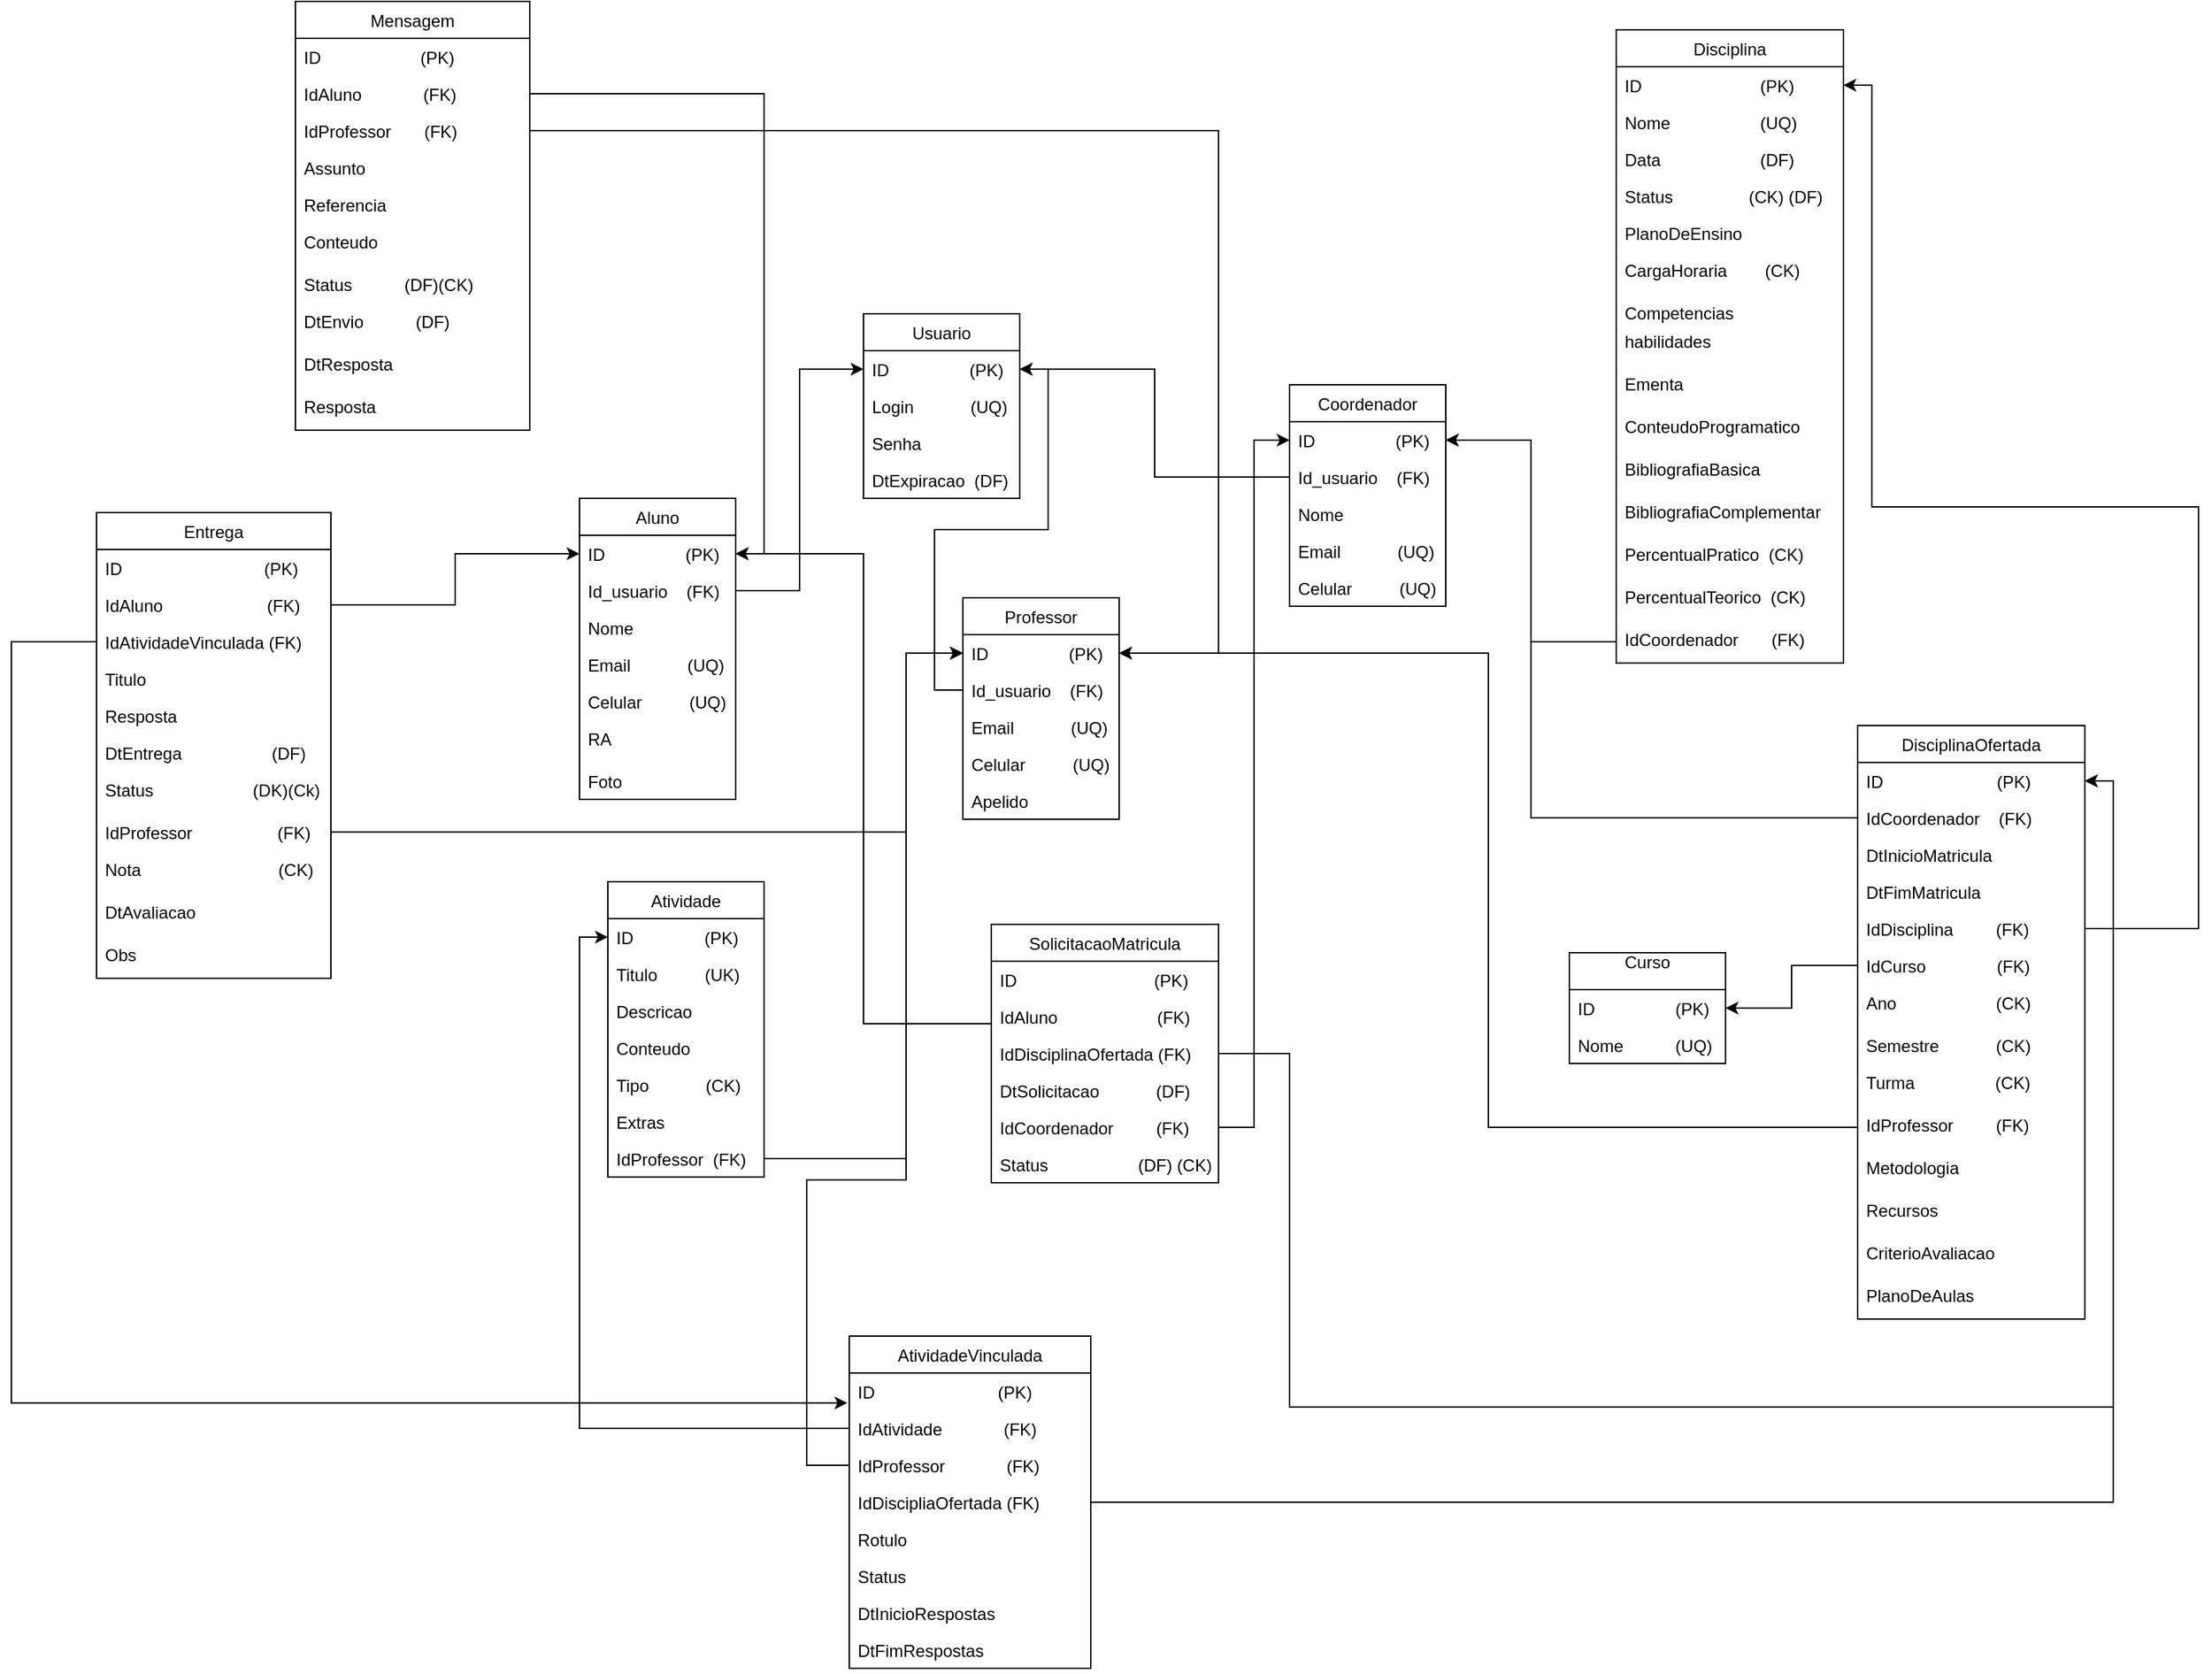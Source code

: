 <mxfile version="13.7.5" type="github">
  <diagram id="BWBoH5i-wbU4Vv_c8Meh" name="Page-1">
    <mxGraphModel dx="2530" dy="2416" grid="1" gridSize="10" guides="1" tooltips="1" connect="1" arrows="1" fold="1" page="1" pageScale="1" pageWidth="827" pageHeight="1169" math="0" shadow="0">
      <root>
        <mxCell id="0" />
        <mxCell id="1" parent="0" />
        <mxCell id="DKsncBem4d5-PcBCYelQ-1" value="Usuario" style="swimlane;fontStyle=0;childLayout=stackLayout;horizontal=1;startSize=26;fillColor=none;horizontalStack=0;resizeParent=1;resizeParentMax=0;resizeLast=0;collapsible=1;marginBottom=0;" parent="1" vertex="1">
          <mxGeometry x="220" y="110" width="110" height="130" as="geometry" />
        </mxCell>
        <mxCell id="DKsncBem4d5-PcBCYelQ-2" value="ID                 (PK)" style="text;strokeColor=none;fillColor=none;align=left;verticalAlign=top;spacingLeft=4;spacingRight=4;overflow=hidden;rotatable=0;points=[[0,0.5],[1,0.5]];portConstraint=eastwest;" parent="DKsncBem4d5-PcBCYelQ-1" vertex="1">
          <mxGeometry y="26" width="110" height="26" as="geometry" />
        </mxCell>
        <mxCell id="DKsncBem4d5-PcBCYelQ-3" value="Login            (UQ)" style="text;strokeColor=none;fillColor=none;align=left;verticalAlign=top;spacingLeft=4;spacingRight=4;overflow=hidden;rotatable=0;points=[[0,0.5],[1,0.5]];portConstraint=eastwest;" parent="DKsncBem4d5-PcBCYelQ-1" vertex="1">
          <mxGeometry y="52" width="110" height="26" as="geometry" />
        </mxCell>
        <mxCell id="DKsncBem4d5-PcBCYelQ-5" value="Senha" style="text;strokeColor=none;fillColor=none;align=left;verticalAlign=top;spacingLeft=4;spacingRight=4;overflow=hidden;rotatable=0;points=[[0,0.5],[1,0.5]];portConstraint=eastwest;" parent="DKsncBem4d5-PcBCYelQ-1" vertex="1">
          <mxGeometry y="78" width="110" height="26" as="geometry" />
        </mxCell>
        <mxCell id="DKsncBem4d5-PcBCYelQ-4" value="DtExpiracao  (DF)" style="text;strokeColor=none;fillColor=none;align=left;verticalAlign=top;spacingLeft=4;spacingRight=4;overflow=hidden;rotatable=0;points=[[0,0.5],[1,0.5]];portConstraint=eastwest;" parent="DKsncBem4d5-PcBCYelQ-1" vertex="1">
          <mxGeometry y="104" width="110" height="26" as="geometry" />
        </mxCell>
        <mxCell id="DKsncBem4d5-PcBCYelQ-27" value="Disciplina" style="swimlane;fontStyle=0;childLayout=stackLayout;horizontal=1;startSize=26;fillColor=none;horizontalStack=0;resizeParent=1;resizeParentMax=0;resizeLast=0;collapsible=1;marginBottom=0;" parent="1" vertex="1">
          <mxGeometry x="750" y="-90" width="160" height="446" as="geometry" />
        </mxCell>
        <mxCell id="DKsncBem4d5-PcBCYelQ-28" value="ID                         (PK)" style="text;strokeColor=none;fillColor=none;align=left;verticalAlign=top;spacingLeft=4;spacingRight=4;overflow=hidden;rotatable=0;points=[[0,0.5],[1,0.5]];portConstraint=eastwest;" parent="DKsncBem4d5-PcBCYelQ-27" vertex="1">
          <mxGeometry y="26" width="160" height="26" as="geometry" />
        </mxCell>
        <mxCell id="DKsncBem4d5-PcBCYelQ-29" value="Nome                   (UQ)" style="text;strokeColor=none;fillColor=none;align=left;verticalAlign=top;spacingLeft=4;spacingRight=4;overflow=hidden;rotatable=0;points=[[0,0.5],[1,0.5]];portConstraint=eastwest;" parent="DKsncBem4d5-PcBCYelQ-27" vertex="1">
          <mxGeometry y="52" width="160" height="26" as="geometry" />
        </mxCell>
        <mxCell id="DKsncBem4d5-PcBCYelQ-30" value="Data                     (DF)" style="text;strokeColor=none;fillColor=none;align=left;verticalAlign=top;spacingLeft=4;spacingRight=4;overflow=hidden;rotatable=0;points=[[0,0.5],[1,0.5]];portConstraint=eastwest;" parent="DKsncBem4d5-PcBCYelQ-27" vertex="1">
          <mxGeometry y="78" width="160" height="26" as="geometry" />
        </mxCell>
        <mxCell id="DKsncBem4d5-PcBCYelQ-31" value="Status                (CK) (DF)" style="text;strokeColor=none;fillColor=none;align=left;verticalAlign=top;spacingLeft=4;spacingRight=4;overflow=hidden;rotatable=0;points=[[0,0.5],[1,0.5]];portConstraint=eastwest;" parent="DKsncBem4d5-PcBCYelQ-27" vertex="1">
          <mxGeometry y="104" width="160" height="26" as="geometry" />
        </mxCell>
        <mxCell id="DKsncBem4d5-PcBCYelQ-32" value="PlanoDeEnsino" style="text;strokeColor=none;fillColor=none;align=left;verticalAlign=top;spacingLeft=4;spacingRight=4;overflow=hidden;rotatable=0;points=[[0,0.5],[1,0.5]];portConstraint=eastwest;" parent="DKsncBem4d5-PcBCYelQ-27" vertex="1">
          <mxGeometry y="130" width="160" height="26" as="geometry" />
        </mxCell>
        <mxCell id="DKsncBem4d5-PcBCYelQ-33" value="CargaHoraria        (CK)" style="text;strokeColor=none;fillColor=none;align=left;verticalAlign=top;spacingLeft=4;spacingRight=4;overflow=hidden;rotatable=0;points=[[0,0.5],[1,0.5]];portConstraint=eastwest;" parent="DKsncBem4d5-PcBCYelQ-27" vertex="1">
          <mxGeometry y="156" width="160" height="30" as="geometry" />
        </mxCell>
        <mxCell id="DKsncBem4d5-PcBCYelQ-34" value="Competencias" style="text;strokeColor=none;fillColor=none;align=left;verticalAlign=top;spacingLeft=4;spacingRight=4;overflow=hidden;rotatable=0;points=[[0,0.5],[1,0.5]];portConstraint=eastwest;" parent="DKsncBem4d5-PcBCYelQ-27" vertex="1">
          <mxGeometry y="186" width="160" height="20" as="geometry" />
        </mxCell>
        <mxCell id="DKsncBem4d5-PcBCYelQ-35" value="habilidades " style="text;strokeColor=none;fillColor=none;align=left;verticalAlign=top;spacingLeft=4;spacingRight=4;overflow=hidden;rotatable=0;points=[[0,0.5],[1,0.5]];portConstraint=eastwest;" parent="DKsncBem4d5-PcBCYelQ-27" vertex="1">
          <mxGeometry y="206" width="160" height="30" as="geometry" />
        </mxCell>
        <mxCell id="DKsncBem4d5-PcBCYelQ-36" value="Ementa" style="text;strokeColor=none;fillColor=none;align=left;verticalAlign=top;spacingLeft=4;spacingRight=4;overflow=hidden;rotatable=0;points=[[0,0.5],[1,0.5]];portConstraint=eastwest;" parent="DKsncBem4d5-PcBCYelQ-27" vertex="1">
          <mxGeometry y="236" width="160" height="30" as="geometry" />
        </mxCell>
        <mxCell id="DKsncBem4d5-PcBCYelQ-37" value="ConteudoProgramatico" style="text;strokeColor=none;fillColor=none;align=left;verticalAlign=top;spacingLeft=4;spacingRight=4;overflow=hidden;rotatable=0;points=[[0,0.5],[1,0.5]];portConstraint=eastwest;" parent="DKsncBem4d5-PcBCYelQ-27" vertex="1">
          <mxGeometry y="266" width="160" height="30" as="geometry" />
        </mxCell>
        <mxCell id="DKsncBem4d5-PcBCYelQ-38" value="BibliografiaBasica" style="text;strokeColor=none;fillColor=none;align=left;verticalAlign=top;spacingLeft=4;spacingRight=4;overflow=hidden;rotatable=0;points=[[0,0.5],[1,0.5]];portConstraint=eastwest;" parent="DKsncBem4d5-PcBCYelQ-27" vertex="1">
          <mxGeometry y="296" width="160" height="30" as="geometry" />
        </mxCell>
        <mxCell id="DKsncBem4d5-PcBCYelQ-39" value="BibliografiaComplementar" style="text;strokeColor=none;fillColor=none;align=left;verticalAlign=top;spacingLeft=4;spacingRight=4;overflow=hidden;rotatable=0;points=[[0,0.5],[1,0.5]];portConstraint=eastwest;" parent="DKsncBem4d5-PcBCYelQ-27" vertex="1">
          <mxGeometry y="326" width="160" height="30" as="geometry" />
        </mxCell>
        <mxCell id="DKsncBem4d5-PcBCYelQ-40" value="PercentualPratico  (CK)" style="text;strokeColor=none;fillColor=none;align=left;verticalAlign=top;spacingLeft=4;spacingRight=4;overflow=hidden;rotatable=0;points=[[0,0.5],[1,0.5]];portConstraint=eastwest;" parent="DKsncBem4d5-PcBCYelQ-27" vertex="1">
          <mxGeometry y="356" width="160" height="30" as="geometry" />
        </mxCell>
        <mxCell id="DKsncBem4d5-PcBCYelQ-41" value="PercentualTeorico  (CK)" style="text;strokeColor=none;fillColor=none;align=left;verticalAlign=top;spacingLeft=4;spacingRight=4;overflow=hidden;rotatable=0;points=[[0,0.5],[1,0.5]];portConstraint=eastwest;" parent="DKsncBem4d5-PcBCYelQ-27" vertex="1">
          <mxGeometry y="386" width="160" height="30" as="geometry" />
        </mxCell>
        <mxCell id="DKsncBem4d5-PcBCYelQ-42" value="IdCoordenador       (FK)" style="text;strokeColor=none;fillColor=none;align=left;verticalAlign=top;spacingLeft=4;spacingRight=4;overflow=hidden;rotatable=0;points=[[0,0.5],[1,0.5]];portConstraint=eastwest;" parent="DKsncBem4d5-PcBCYelQ-27" vertex="1">
          <mxGeometry y="416" width="160" height="30" as="geometry" />
        </mxCell>
        <mxCell id="DKsncBem4d5-PcBCYelQ-20" value="Professor" style="swimlane;fontStyle=0;childLayout=stackLayout;horizontal=1;startSize=26;fillColor=none;horizontalStack=0;resizeParent=1;resizeParentMax=0;resizeLast=0;collapsible=1;marginBottom=0;" parent="1" vertex="1">
          <mxGeometry x="290" y="310" width="110" height="156" as="geometry" />
        </mxCell>
        <mxCell id="DKsncBem4d5-PcBCYelQ-21" value="ID                 (PK)" style="text;strokeColor=none;fillColor=none;align=left;verticalAlign=top;spacingLeft=4;spacingRight=4;overflow=hidden;rotatable=0;points=[[0,0.5],[1,0.5]];portConstraint=eastwest;" parent="DKsncBem4d5-PcBCYelQ-20" vertex="1">
          <mxGeometry y="26" width="110" height="26" as="geometry" />
        </mxCell>
        <mxCell id="DKsncBem4d5-PcBCYelQ-22" value="Id_usuario    (FK)" style="text;strokeColor=none;fillColor=none;align=left;verticalAlign=top;spacingLeft=4;spacingRight=4;overflow=hidden;rotatable=0;points=[[0,0.5],[1,0.5]];portConstraint=eastwest;" parent="DKsncBem4d5-PcBCYelQ-20" vertex="1">
          <mxGeometry y="52" width="110" height="26" as="geometry" />
        </mxCell>
        <mxCell id="DKsncBem4d5-PcBCYelQ-24" value="Email            (UQ)" style="text;strokeColor=none;fillColor=none;align=left;verticalAlign=top;spacingLeft=4;spacingRight=4;overflow=hidden;rotatable=0;points=[[0,0.5],[1,0.5]];portConstraint=eastwest;" parent="DKsncBem4d5-PcBCYelQ-20" vertex="1">
          <mxGeometry y="78" width="110" height="26" as="geometry" />
        </mxCell>
        <mxCell id="DKsncBem4d5-PcBCYelQ-25" value="Celular          (UQ)" style="text;strokeColor=none;fillColor=none;align=left;verticalAlign=top;spacingLeft=4;spacingRight=4;overflow=hidden;rotatable=0;points=[[0,0.5],[1,0.5]];portConstraint=eastwest;" parent="DKsncBem4d5-PcBCYelQ-20" vertex="1">
          <mxGeometry y="104" width="110" height="26" as="geometry" />
        </mxCell>
        <mxCell id="DKsncBem4d5-PcBCYelQ-26" value="Apelido" style="text;strokeColor=none;fillColor=none;align=left;verticalAlign=top;spacingLeft=4;spacingRight=4;overflow=hidden;rotatable=0;points=[[0,0.5],[1,0.5]];portConstraint=eastwest;" parent="DKsncBem4d5-PcBCYelQ-20" vertex="1">
          <mxGeometry y="130" width="110" height="26" as="geometry" />
        </mxCell>
        <mxCell id="DKsncBem4d5-PcBCYelQ-274" style="edgeStyle=orthogonalEdgeStyle;rounded=0;orthogonalLoop=1;jettySize=auto;html=1;entryX=1;entryY=0.5;entryDx=0;entryDy=0;" parent="1" source="DKsncBem4d5-PcBCYelQ-8" target="DKsncBem4d5-PcBCYelQ-2" edge="1">
          <mxGeometry relative="1" as="geometry" />
        </mxCell>
        <mxCell id="DKsncBem4d5-PcBCYelQ-12" value="Aluno" style="swimlane;fontStyle=0;childLayout=stackLayout;horizontal=1;startSize=26;fillColor=none;horizontalStack=0;resizeParent=1;resizeParentMax=0;resizeLast=0;collapsible=1;marginBottom=0;" parent="1" vertex="1">
          <mxGeometry x="20" y="240" width="110" height="212" as="geometry" />
        </mxCell>
        <mxCell id="DKsncBem4d5-PcBCYelQ-13" value="ID                 (PK)" style="text;strokeColor=none;fillColor=none;align=left;verticalAlign=top;spacingLeft=4;spacingRight=4;overflow=hidden;rotatable=0;points=[[0,0.5],[1,0.5]];portConstraint=eastwest;" parent="DKsncBem4d5-PcBCYelQ-12" vertex="1">
          <mxGeometry y="26" width="110" height="26" as="geometry" />
        </mxCell>
        <mxCell id="DKsncBem4d5-PcBCYelQ-14" value="Id_usuario    (FK)" style="text;strokeColor=none;fillColor=none;align=left;verticalAlign=top;spacingLeft=4;spacingRight=4;overflow=hidden;rotatable=0;points=[[0,0.5],[1,0.5]];portConstraint=eastwest;" parent="DKsncBem4d5-PcBCYelQ-12" vertex="1">
          <mxGeometry y="52" width="110" height="26" as="geometry" />
        </mxCell>
        <mxCell id="DKsncBem4d5-PcBCYelQ-15" value="Nome&#xa;" style="text;strokeColor=none;fillColor=none;align=left;verticalAlign=top;spacingLeft=4;spacingRight=4;overflow=hidden;rotatable=0;points=[[0,0.5],[1,0.5]];portConstraint=eastwest;" parent="DKsncBem4d5-PcBCYelQ-12" vertex="1">
          <mxGeometry y="78" width="110" height="26" as="geometry" />
        </mxCell>
        <mxCell id="DKsncBem4d5-PcBCYelQ-16" value="Email            (UQ)" style="text;strokeColor=none;fillColor=none;align=left;verticalAlign=top;spacingLeft=4;spacingRight=4;overflow=hidden;rotatable=0;points=[[0,0.5],[1,0.5]];portConstraint=eastwest;" parent="DKsncBem4d5-PcBCYelQ-12" vertex="1">
          <mxGeometry y="104" width="110" height="26" as="geometry" />
        </mxCell>
        <mxCell id="DKsncBem4d5-PcBCYelQ-17" value="Celular          (UQ)" style="text;strokeColor=none;fillColor=none;align=left;verticalAlign=top;spacingLeft=4;spacingRight=4;overflow=hidden;rotatable=0;points=[[0,0.5],[1,0.5]];portConstraint=eastwest;" parent="DKsncBem4d5-PcBCYelQ-12" vertex="1">
          <mxGeometry y="130" width="110" height="26" as="geometry" />
        </mxCell>
        <mxCell id="DKsncBem4d5-PcBCYelQ-19" value="RA" style="text;strokeColor=none;fillColor=none;align=left;verticalAlign=top;spacingLeft=4;spacingRight=4;overflow=hidden;rotatable=0;points=[[0,0.5],[1,0.5]];portConstraint=eastwest;" parent="DKsncBem4d5-PcBCYelQ-12" vertex="1">
          <mxGeometry y="156" width="110" height="30" as="geometry" />
        </mxCell>
        <mxCell id="DKsncBem4d5-PcBCYelQ-18" value="Foto" style="text;strokeColor=none;fillColor=none;align=left;verticalAlign=top;spacingLeft=4;spacingRight=4;overflow=hidden;rotatable=0;points=[[0,0.5],[1,0.5]];portConstraint=eastwest;" parent="DKsncBem4d5-PcBCYelQ-12" vertex="1">
          <mxGeometry y="186" width="110" height="26" as="geometry" />
        </mxCell>
        <mxCell id="DKsncBem4d5-PcBCYelQ-276" style="edgeStyle=orthogonalEdgeStyle;rounded=0;orthogonalLoop=1;jettySize=auto;html=1;entryX=0;entryY=0.5;entryDx=0;entryDy=0;" parent="1" source="DKsncBem4d5-PcBCYelQ-14" target="DKsncBem4d5-PcBCYelQ-2" edge="1">
          <mxGeometry relative="1" as="geometry" />
        </mxCell>
        <mxCell id="DKsncBem4d5-PcBCYelQ-277" style="edgeStyle=orthogonalEdgeStyle;rounded=0;orthogonalLoop=1;jettySize=auto;html=1;entryX=1;entryY=0.5;entryDx=0;entryDy=0;" parent="1" source="DKsncBem4d5-PcBCYelQ-22" target="DKsncBem4d5-PcBCYelQ-2" edge="1">
          <mxGeometry relative="1" as="geometry" />
        </mxCell>
        <mxCell id="DKsncBem4d5-PcBCYelQ-278" style="edgeStyle=orthogonalEdgeStyle;rounded=0;orthogonalLoop=1;jettySize=auto;html=1;entryX=1;entryY=0.5;entryDx=0;entryDy=0;" parent="1" source="DKsncBem4d5-PcBCYelQ-42" target="DKsncBem4d5-PcBCYelQ-7" edge="1">
          <mxGeometry relative="1" as="geometry" />
        </mxCell>
        <mxCell id="DKsncBem4d5-PcBCYelQ-279" style="edgeStyle=orthogonalEdgeStyle;rounded=0;orthogonalLoop=1;jettySize=auto;html=1;" parent="1" source="DKsncBem4d5-PcBCYelQ-45" target="DKsncBem4d5-PcBCYelQ-7" edge="1">
          <mxGeometry relative="1" as="geometry">
            <Array as="points">
              <mxPoint x="690" y="465" />
              <mxPoint x="690" y="199" />
            </Array>
          </mxGeometry>
        </mxCell>
        <mxCell id="DKsncBem4d5-PcBCYelQ-280" style="edgeStyle=orthogonalEdgeStyle;rounded=0;orthogonalLoop=1;jettySize=auto;html=1;entryX=1;entryY=0.5;entryDx=0;entryDy=0;" parent="1" source="DKsncBem4d5-PcBCYelQ-47" target="DKsncBem4d5-PcBCYelQ-28" edge="1">
          <mxGeometry relative="1" as="geometry">
            <Array as="points">
              <mxPoint x="1160" y="543" />
              <mxPoint x="1160" y="246" />
              <mxPoint x="930" y="246" />
              <mxPoint x="930" y="-51" />
            </Array>
          </mxGeometry>
        </mxCell>
        <mxCell id="DKsncBem4d5-PcBCYelQ-43" value="DisciplinaOfertada" style="swimlane;fontStyle=0;childLayout=stackLayout;horizontal=1;startSize=26;fillColor=none;horizontalStack=0;resizeParent=1;resizeParentMax=0;resizeLast=0;collapsible=1;marginBottom=0;" parent="1" vertex="1">
          <mxGeometry x="920" y="400" width="160" height="418" as="geometry" />
        </mxCell>
        <mxCell id="DKsncBem4d5-PcBCYelQ-44" value="ID                        (PK)" style="text;strokeColor=none;fillColor=none;align=left;verticalAlign=top;spacingLeft=4;spacingRight=4;overflow=hidden;rotatable=0;points=[[0,0.5],[1,0.5]];portConstraint=eastwest;" parent="DKsncBem4d5-PcBCYelQ-43" vertex="1">
          <mxGeometry y="26" width="160" height="26" as="geometry" />
        </mxCell>
        <mxCell id="DKsncBem4d5-PcBCYelQ-45" value="IdCoordenador    (FK)" style="text;strokeColor=none;fillColor=none;align=left;verticalAlign=top;spacingLeft=4;spacingRight=4;overflow=hidden;rotatable=0;points=[[0,0.5],[1,0.5]];portConstraint=eastwest;" parent="DKsncBem4d5-PcBCYelQ-43" vertex="1">
          <mxGeometry y="52" width="160" height="26" as="geometry" />
        </mxCell>
        <mxCell id="DKsncBem4d5-PcBCYelQ-46" value="DtInicioMatricula" style="text;strokeColor=none;fillColor=none;align=left;verticalAlign=top;spacingLeft=4;spacingRight=4;overflow=hidden;rotatable=0;points=[[0,0.5],[1,0.5]];portConstraint=eastwest;" parent="DKsncBem4d5-PcBCYelQ-43" vertex="1">
          <mxGeometry y="78" width="160" height="26" as="geometry" />
        </mxCell>
        <mxCell id="DKsncBem4d5-PcBCYelQ-206" value="DtFimMatricula" style="text;strokeColor=none;fillColor=none;align=left;verticalAlign=top;spacingLeft=4;spacingRight=4;overflow=hidden;rotatable=0;points=[[0,0.5],[1,0.5]];portConstraint=eastwest;" parent="DKsncBem4d5-PcBCYelQ-43" vertex="1">
          <mxGeometry y="104" width="160" height="26" as="geometry" />
        </mxCell>
        <mxCell id="DKsncBem4d5-PcBCYelQ-47" value="IdDisciplina         (FK)" style="text;strokeColor=none;fillColor=none;align=left;verticalAlign=top;spacingLeft=4;spacingRight=4;overflow=hidden;rotatable=0;points=[[0,0.5],[1,0.5]];portConstraint=eastwest;" parent="DKsncBem4d5-PcBCYelQ-43" vertex="1">
          <mxGeometry y="130" width="160" height="26" as="geometry" />
        </mxCell>
        <mxCell id="DKsncBem4d5-PcBCYelQ-48" value="IdCurso               (FK)" style="text;strokeColor=none;fillColor=none;align=left;verticalAlign=top;spacingLeft=4;spacingRight=4;overflow=hidden;rotatable=0;points=[[0,0.5],[1,0.5]];portConstraint=eastwest;" parent="DKsncBem4d5-PcBCYelQ-43" vertex="1">
          <mxGeometry y="156" width="160" height="26" as="geometry" />
        </mxCell>
        <mxCell id="DKsncBem4d5-PcBCYelQ-49" value="Ano                     (CK)" style="text;strokeColor=none;fillColor=none;align=left;verticalAlign=top;spacingLeft=4;spacingRight=4;overflow=hidden;rotatable=0;points=[[0,0.5],[1,0.5]];portConstraint=eastwest;" parent="DKsncBem4d5-PcBCYelQ-43" vertex="1">
          <mxGeometry y="182" width="160" height="30" as="geometry" />
        </mxCell>
        <mxCell id="DKsncBem4d5-PcBCYelQ-50" value="Semestre            (CK)" style="text;strokeColor=none;fillColor=none;align=left;verticalAlign=top;spacingLeft=4;spacingRight=4;overflow=hidden;rotatable=0;points=[[0,0.5],[1,0.5]];portConstraint=eastwest;" parent="DKsncBem4d5-PcBCYelQ-43" vertex="1">
          <mxGeometry y="212" width="160" height="26" as="geometry" />
        </mxCell>
        <mxCell id="DKsncBem4d5-PcBCYelQ-207" value="Turma                 (CK)" style="text;strokeColor=none;fillColor=none;align=left;verticalAlign=top;spacingLeft=4;spacingRight=4;overflow=hidden;rotatable=0;points=[[0,0.5],[1,0.5]];portConstraint=eastwest;" parent="DKsncBem4d5-PcBCYelQ-43" vertex="1">
          <mxGeometry y="238" width="160" height="30" as="geometry" />
        </mxCell>
        <mxCell id="DKsncBem4d5-PcBCYelQ-208" value="IdProfessor         (FK)" style="text;strokeColor=none;fillColor=none;align=left;verticalAlign=top;spacingLeft=4;spacingRight=4;overflow=hidden;rotatable=0;points=[[0,0.5],[1,0.5]];portConstraint=eastwest;" parent="DKsncBem4d5-PcBCYelQ-43" vertex="1">
          <mxGeometry y="268" width="160" height="30" as="geometry" />
        </mxCell>
        <mxCell id="DKsncBem4d5-PcBCYelQ-209" value="Metodologia" style="text;strokeColor=none;fillColor=none;align=left;verticalAlign=top;spacingLeft=4;spacingRight=4;overflow=hidden;rotatable=0;points=[[0,0.5],[1,0.5]];portConstraint=eastwest;" parent="DKsncBem4d5-PcBCYelQ-43" vertex="1">
          <mxGeometry y="298" width="160" height="30" as="geometry" />
        </mxCell>
        <mxCell id="DKsncBem4d5-PcBCYelQ-210" value="Recursos" style="text;strokeColor=none;fillColor=none;align=left;verticalAlign=top;spacingLeft=4;spacingRight=4;overflow=hidden;rotatable=0;points=[[0,0.5],[1,0.5]];portConstraint=eastwest;" parent="DKsncBem4d5-PcBCYelQ-43" vertex="1">
          <mxGeometry y="328" width="160" height="30" as="geometry" />
        </mxCell>
        <mxCell id="DKsncBem4d5-PcBCYelQ-211" value="CriterioAvaliacao" style="text;strokeColor=none;fillColor=none;align=left;verticalAlign=top;spacingLeft=4;spacingRight=4;overflow=hidden;rotatable=0;points=[[0,0.5],[1,0.5]];portConstraint=eastwest;" parent="DKsncBem4d5-PcBCYelQ-43" vertex="1">
          <mxGeometry y="358" width="160" height="30" as="geometry" />
        </mxCell>
        <mxCell id="DKsncBem4d5-PcBCYelQ-212" value="PlanoDeAulas&#xa;" style="text;strokeColor=none;fillColor=none;align=left;verticalAlign=top;spacingLeft=4;spacingRight=4;overflow=hidden;rotatable=0;points=[[0,0.5],[1,0.5]];portConstraint=eastwest;" parent="DKsncBem4d5-PcBCYelQ-43" vertex="1">
          <mxGeometry y="388" width="160" height="30" as="geometry" />
        </mxCell>
        <mxCell id="DKsncBem4d5-PcBCYelQ-213" value="Curso&#xa;" style="swimlane;fontStyle=0;childLayout=stackLayout;horizontal=1;startSize=26;fillColor=none;horizontalStack=0;resizeParent=1;resizeParentMax=0;resizeLast=0;collapsible=1;marginBottom=0;" parent="1" vertex="1">
          <mxGeometry x="717" y="560" width="110" height="78" as="geometry" />
        </mxCell>
        <mxCell id="DKsncBem4d5-PcBCYelQ-214" value="ID                 (PK)" style="text;strokeColor=none;fillColor=none;align=left;verticalAlign=top;spacingLeft=4;spacingRight=4;overflow=hidden;rotatable=0;points=[[0,0.5],[1,0.5]];portConstraint=eastwest;" parent="DKsncBem4d5-PcBCYelQ-213" vertex="1">
          <mxGeometry y="26" width="110" height="26" as="geometry" />
        </mxCell>
        <mxCell id="DKsncBem4d5-PcBCYelQ-215" value="Nome           (UQ)" style="text;strokeColor=none;fillColor=none;align=left;verticalAlign=top;spacingLeft=4;spacingRight=4;overflow=hidden;rotatable=0;points=[[0,0.5],[1,0.5]];portConstraint=eastwest;" parent="DKsncBem4d5-PcBCYelQ-213" vertex="1">
          <mxGeometry y="52" width="110" height="26" as="geometry" />
        </mxCell>
        <mxCell id="DKsncBem4d5-PcBCYelQ-281" style="edgeStyle=orthogonalEdgeStyle;rounded=0;orthogonalLoop=1;jettySize=auto;html=1;entryX=1;entryY=0.5;entryDx=0;entryDy=0;" parent="1" source="DKsncBem4d5-PcBCYelQ-48" target="DKsncBem4d5-PcBCYelQ-213" edge="1">
          <mxGeometry relative="1" as="geometry" />
        </mxCell>
        <mxCell id="DKsncBem4d5-PcBCYelQ-283" style="edgeStyle=orthogonalEdgeStyle;rounded=0;orthogonalLoop=1;jettySize=auto;html=1;entryX=1;entryY=0.5;entryDx=0;entryDy=0;" parent="1" source="DKsncBem4d5-PcBCYelQ-208" target="DKsncBem4d5-PcBCYelQ-21" edge="1">
          <mxGeometry relative="1" as="geometry" />
        </mxCell>
        <mxCell id="DKsncBem4d5-PcBCYelQ-6" value="Coordenador" style="swimlane;fontStyle=0;childLayout=stackLayout;horizontal=1;startSize=26;fillColor=none;horizontalStack=0;resizeParent=1;resizeParentMax=0;resizeLast=0;collapsible=1;marginBottom=0;" parent="1" vertex="1">
          <mxGeometry x="520" y="160" width="110" height="156" as="geometry" />
        </mxCell>
        <mxCell id="DKsncBem4d5-PcBCYelQ-7" value="ID                 (PK)" style="text;strokeColor=none;fillColor=none;align=left;verticalAlign=top;spacingLeft=4;spacingRight=4;overflow=hidden;rotatable=0;points=[[0,0.5],[1,0.5]];portConstraint=eastwest;" parent="DKsncBem4d5-PcBCYelQ-6" vertex="1">
          <mxGeometry y="26" width="110" height="26" as="geometry" />
        </mxCell>
        <mxCell id="DKsncBem4d5-PcBCYelQ-8" value="Id_usuario    (FK)" style="text;strokeColor=none;fillColor=none;align=left;verticalAlign=top;spacingLeft=4;spacingRight=4;overflow=hidden;rotatable=0;points=[[0,0.5],[1,0.5]];portConstraint=eastwest;" parent="DKsncBem4d5-PcBCYelQ-6" vertex="1">
          <mxGeometry y="52" width="110" height="26" as="geometry" />
        </mxCell>
        <mxCell id="DKsncBem4d5-PcBCYelQ-9" value="Nome&#xa;" style="text;strokeColor=none;fillColor=none;align=left;verticalAlign=top;spacingLeft=4;spacingRight=4;overflow=hidden;rotatable=0;points=[[0,0.5],[1,0.5]];portConstraint=eastwest;" parent="DKsncBem4d5-PcBCYelQ-6" vertex="1">
          <mxGeometry y="78" width="110" height="26" as="geometry" />
        </mxCell>
        <mxCell id="DKsncBem4d5-PcBCYelQ-10" value="Email            (UQ)" style="text;strokeColor=none;fillColor=none;align=left;verticalAlign=top;spacingLeft=4;spacingRight=4;overflow=hidden;rotatable=0;points=[[0,0.5],[1,0.5]];portConstraint=eastwest;" parent="DKsncBem4d5-PcBCYelQ-6" vertex="1">
          <mxGeometry y="104" width="110" height="26" as="geometry" />
        </mxCell>
        <mxCell id="DKsncBem4d5-PcBCYelQ-11" value="Celular          (UQ)" style="text;strokeColor=none;fillColor=none;align=left;verticalAlign=top;spacingLeft=4;spacingRight=4;overflow=hidden;rotatable=0;points=[[0,0.5],[1,0.5]];portConstraint=eastwest;" parent="DKsncBem4d5-PcBCYelQ-6" vertex="1">
          <mxGeometry y="130" width="110" height="26" as="geometry" />
        </mxCell>
        <mxCell id="DKsncBem4d5-PcBCYelQ-218" value="SolicitacaoMatricula" style="swimlane;fontStyle=0;childLayout=stackLayout;horizontal=1;startSize=26;fillColor=none;horizontalStack=0;resizeParent=1;resizeParentMax=0;resizeLast=0;collapsible=1;marginBottom=0;" parent="1" vertex="1">
          <mxGeometry x="310" y="540" width="160" height="182" as="geometry" />
        </mxCell>
        <mxCell id="DKsncBem4d5-PcBCYelQ-219" value="ID                             (PK)" style="text;strokeColor=none;fillColor=none;align=left;verticalAlign=top;spacingLeft=4;spacingRight=4;overflow=hidden;rotatable=0;points=[[0,0.5],[1,0.5]];portConstraint=eastwest;" parent="DKsncBem4d5-PcBCYelQ-218" vertex="1">
          <mxGeometry y="26" width="160" height="26" as="geometry" />
        </mxCell>
        <mxCell id="DKsncBem4d5-PcBCYelQ-220" value="IdAluno                     (FK)" style="text;strokeColor=none;fillColor=none;align=left;verticalAlign=top;spacingLeft=4;spacingRight=4;overflow=hidden;rotatable=0;points=[[0,0.5],[1,0.5]];portConstraint=eastwest;" parent="DKsncBem4d5-PcBCYelQ-218" vertex="1">
          <mxGeometry y="52" width="160" height="26" as="geometry" />
        </mxCell>
        <mxCell id="DKsncBem4d5-PcBCYelQ-224" value="IdDisciplinaOfertada (FK)" style="text;strokeColor=none;fillColor=none;align=left;verticalAlign=top;spacingLeft=4;spacingRight=4;overflow=hidden;rotatable=0;points=[[0,0.5],[1,0.5]];portConstraint=eastwest;" parent="DKsncBem4d5-PcBCYelQ-218" vertex="1">
          <mxGeometry y="78" width="160" height="26" as="geometry" />
        </mxCell>
        <mxCell id="DKsncBem4d5-PcBCYelQ-225" value="DtSolicitacao            (DF)" style="text;strokeColor=none;fillColor=none;align=left;verticalAlign=top;spacingLeft=4;spacingRight=4;overflow=hidden;rotatable=0;points=[[0,0.5],[1,0.5]];portConstraint=eastwest;" parent="DKsncBem4d5-PcBCYelQ-218" vertex="1">
          <mxGeometry y="104" width="160" height="26" as="geometry" />
        </mxCell>
        <mxCell id="DKsncBem4d5-PcBCYelQ-226" value="IdCoordenador         (FK)" style="text;strokeColor=none;fillColor=none;align=left;verticalAlign=top;spacingLeft=4;spacingRight=4;overflow=hidden;rotatable=0;points=[[0,0.5],[1,0.5]];portConstraint=eastwest;" parent="DKsncBem4d5-PcBCYelQ-218" vertex="1">
          <mxGeometry y="130" width="160" height="26" as="geometry" />
        </mxCell>
        <mxCell id="DKsncBem4d5-PcBCYelQ-227" value="Status                   (DF) (CK)" style="text;strokeColor=none;fillColor=none;align=left;verticalAlign=top;spacingLeft=4;spacingRight=4;overflow=hidden;rotatable=0;points=[[0,0.5],[1,0.5]];portConstraint=eastwest;" parent="DKsncBem4d5-PcBCYelQ-218" vertex="1">
          <mxGeometry y="156" width="160" height="26" as="geometry" />
        </mxCell>
        <mxCell id="DKsncBem4d5-PcBCYelQ-284" style="edgeStyle=orthogonalEdgeStyle;rounded=0;orthogonalLoop=1;jettySize=auto;html=1;entryX=1;entryY=0.5;entryDx=0;entryDy=0;" parent="1" source="DKsncBem4d5-PcBCYelQ-219" target="DKsncBem4d5-PcBCYelQ-13" edge="1">
          <mxGeometry relative="1" as="geometry">
            <Array as="points">
              <mxPoint x="310" y="610" />
              <mxPoint x="220" y="610" />
              <mxPoint x="220" y="279" />
            </Array>
          </mxGeometry>
        </mxCell>
        <mxCell id="DKsncBem4d5-PcBCYelQ-285" style="edgeStyle=orthogonalEdgeStyle;rounded=0;orthogonalLoop=1;jettySize=auto;html=1;entryX=1;entryY=0.5;entryDx=0;entryDy=0;" parent="1" source="DKsncBem4d5-PcBCYelQ-224" target="DKsncBem4d5-PcBCYelQ-44" edge="1">
          <mxGeometry relative="1" as="geometry">
            <Array as="points">
              <mxPoint x="520" y="631" />
              <mxPoint x="520" y="880" />
              <mxPoint x="1100" y="880" />
              <mxPoint x="1100" y="439" />
            </Array>
          </mxGeometry>
        </mxCell>
        <mxCell id="DKsncBem4d5-PcBCYelQ-286" style="edgeStyle=orthogonalEdgeStyle;rounded=0;orthogonalLoop=1;jettySize=auto;html=1;" parent="1" source="DKsncBem4d5-PcBCYelQ-226" target="DKsncBem4d5-PcBCYelQ-7" edge="1">
          <mxGeometry relative="1" as="geometry" />
        </mxCell>
        <mxCell id="DKsncBem4d5-PcBCYelQ-228" value="Atividade" style="swimlane;fontStyle=0;childLayout=stackLayout;horizontal=1;startSize=26;fillColor=none;horizontalStack=0;resizeParent=1;resizeParentMax=0;resizeLast=0;collapsible=1;marginBottom=0;" parent="1" vertex="1">
          <mxGeometry x="40" y="510" width="110" height="208" as="geometry" />
        </mxCell>
        <mxCell id="DKsncBem4d5-PcBCYelQ-229" value="ID               (PK)" style="text;strokeColor=none;fillColor=none;align=left;verticalAlign=top;spacingLeft=4;spacingRight=4;overflow=hidden;rotatable=0;points=[[0,0.5],[1,0.5]];portConstraint=eastwest;" parent="DKsncBem4d5-PcBCYelQ-228" vertex="1">
          <mxGeometry y="26" width="110" height="26" as="geometry" />
        </mxCell>
        <mxCell id="DKsncBem4d5-PcBCYelQ-230" value="Titulo          (UK)" style="text;strokeColor=none;fillColor=none;align=left;verticalAlign=top;spacingLeft=4;spacingRight=4;overflow=hidden;rotatable=0;points=[[0,0.5],[1,0.5]];portConstraint=eastwest;" parent="DKsncBem4d5-PcBCYelQ-228" vertex="1">
          <mxGeometry y="52" width="110" height="26" as="geometry" />
        </mxCell>
        <mxCell id="DKsncBem4d5-PcBCYelQ-231" value="Descricao" style="text;strokeColor=none;fillColor=none;align=left;verticalAlign=top;spacingLeft=4;spacingRight=4;overflow=hidden;rotatable=0;points=[[0,0.5],[1,0.5]];portConstraint=eastwest;" parent="DKsncBem4d5-PcBCYelQ-228" vertex="1">
          <mxGeometry y="78" width="110" height="26" as="geometry" />
        </mxCell>
        <mxCell id="DKsncBem4d5-PcBCYelQ-232" value="Conteudo" style="text;strokeColor=none;fillColor=none;align=left;verticalAlign=top;spacingLeft=4;spacingRight=4;overflow=hidden;rotatable=0;points=[[0,0.5],[1,0.5]];portConstraint=eastwest;" parent="DKsncBem4d5-PcBCYelQ-228" vertex="1">
          <mxGeometry y="104" width="110" height="26" as="geometry" />
        </mxCell>
        <mxCell id="DKsncBem4d5-PcBCYelQ-233" value="Tipo            (CK)" style="text;strokeColor=none;fillColor=none;align=left;verticalAlign=top;spacingLeft=4;spacingRight=4;overflow=hidden;rotatable=0;points=[[0,0.5],[1,0.5]];portConstraint=eastwest;" parent="DKsncBem4d5-PcBCYelQ-228" vertex="1">
          <mxGeometry y="130" width="110" height="26" as="geometry" />
        </mxCell>
        <mxCell id="DKsncBem4d5-PcBCYelQ-234" value="Extras" style="text;strokeColor=none;fillColor=none;align=left;verticalAlign=top;spacingLeft=4;spacingRight=4;overflow=hidden;rotatable=0;points=[[0,0.5],[1,0.5]];portConstraint=eastwest;" parent="DKsncBem4d5-PcBCYelQ-228" vertex="1">
          <mxGeometry y="156" width="110" height="26" as="geometry" />
        </mxCell>
        <mxCell id="DKsncBem4d5-PcBCYelQ-235" value="IdProfessor  (FK)    " style="text;strokeColor=none;fillColor=none;align=left;verticalAlign=top;spacingLeft=4;spacingRight=4;overflow=hidden;rotatable=0;points=[[0,0.5],[1,0.5]];portConstraint=eastwest;" parent="DKsncBem4d5-PcBCYelQ-228" vertex="1">
          <mxGeometry y="182" width="110" height="26" as="geometry" />
        </mxCell>
        <mxCell id="DKsncBem4d5-PcBCYelQ-287" style="edgeStyle=orthogonalEdgeStyle;rounded=0;orthogonalLoop=1;jettySize=auto;html=1;entryX=0;entryY=0.5;entryDx=0;entryDy=0;" parent="1" source="DKsncBem4d5-PcBCYelQ-235" target="DKsncBem4d5-PcBCYelQ-21" edge="1">
          <mxGeometry relative="1" as="geometry">
            <Array as="points">
              <mxPoint x="250" y="705" />
              <mxPoint x="250" y="349" />
            </Array>
          </mxGeometry>
        </mxCell>
        <mxCell id="DKsncBem4d5-PcBCYelQ-236" value="AtividadeVinculada" style="swimlane;fontStyle=0;childLayout=stackLayout;horizontal=1;startSize=26;fillColor=none;horizontalStack=0;resizeParent=1;resizeParentMax=0;resizeLast=0;collapsible=1;marginBottom=0;" parent="1" vertex="1">
          <mxGeometry x="210" y="830" width="170" height="234" as="geometry" />
        </mxCell>
        <mxCell id="DKsncBem4d5-PcBCYelQ-237" value="ID                          (PK)" style="text;strokeColor=none;fillColor=none;align=left;verticalAlign=top;spacingLeft=4;spacingRight=4;overflow=hidden;rotatable=0;points=[[0,0.5],[1,0.5]];portConstraint=eastwest;" parent="DKsncBem4d5-PcBCYelQ-236" vertex="1">
          <mxGeometry y="26" width="170" height="26" as="geometry" />
        </mxCell>
        <mxCell id="DKsncBem4d5-PcBCYelQ-238" value="IdAtividade             (FK)" style="text;strokeColor=none;fillColor=none;align=left;verticalAlign=top;spacingLeft=4;spacingRight=4;overflow=hidden;rotatable=0;points=[[0,0.5],[1,0.5]];portConstraint=eastwest;" parent="DKsncBem4d5-PcBCYelQ-236" vertex="1">
          <mxGeometry y="52" width="170" height="26" as="geometry" />
        </mxCell>
        <mxCell id="DKsncBem4d5-PcBCYelQ-239" value="IdProfessor             (FK) " style="text;strokeColor=none;fillColor=none;align=left;verticalAlign=top;spacingLeft=4;spacingRight=4;overflow=hidden;rotatable=0;points=[[0,0.5],[1,0.5]];portConstraint=eastwest;" parent="DKsncBem4d5-PcBCYelQ-236" vertex="1">
          <mxGeometry y="78" width="170" height="26" as="geometry" />
        </mxCell>
        <mxCell id="DKsncBem4d5-PcBCYelQ-240" value="IdDiscipliaOfertada (FK)" style="text;strokeColor=none;fillColor=none;align=left;verticalAlign=top;spacingLeft=4;spacingRight=4;overflow=hidden;rotatable=0;points=[[0,0.5],[1,0.5]];portConstraint=eastwest;" parent="DKsncBem4d5-PcBCYelQ-236" vertex="1">
          <mxGeometry y="104" width="170" height="26" as="geometry" />
        </mxCell>
        <mxCell id="DKsncBem4d5-PcBCYelQ-241" value="Rotulo" style="text;strokeColor=none;fillColor=none;align=left;verticalAlign=top;spacingLeft=4;spacingRight=4;overflow=hidden;rotatable=0;points=[[0,0.5],[1,0.5]];portConstraint=eastwest;" parent="DKsncBem4d5-PcBCYelQ-236" vertex="1">
          <mxGeometry y="130" width="170" height="26" as="geometry" />
        </mxCell>
        <mxCell id="DKsncBem4d5-PcBCYelQ-242" value="Status" style="text;strokeColor=none;fillColor=none;align=left;verticalAlign=top;spacingLeft=4;spacingRight=4;overflow=hidden;rotatable=0;points=[[0,0.5],[1,0.5]];portConstraint=eastwest;" parent="DKsncBem4d5-PcBCYelQ-236" vertex="1">
          <mxGeometry y="156" width="170" height="26" as="geometry" />
        </mxCell>
        <mxCell id="DKsncBem4d5-PcBCYelQ-243" value="DtInicioRespostas" style="text;strokeColor=none;fillColor=none;align=left;verticalAlign=top;spacingLeft=4;spacingRight=4;overflow=hidden;rotatable=0;points=[[0,0.5],[1,0.5]];portConstraint=eastwest;" parent="DKsncBem4d5-PcBCYelQ-236" vertex="1">
          <mxGeometry y="182" width="170" height="26" as="geometry" />
        </mxCell>
        <mxCell id="DKsncBem4d5-PcBCYelQ-244" value="DtFimRespostas" style="text;strokeColor=none;fillColor=none;align=left;verticalAlign=top;spacingLeft=4;spacingRight=4;overflow=hidden;rotatable=0;points=[[0,0.5],[1,0.5]];portConstraint=eastwest;" parent="DKsncBem4d5-PcBCYelQ-236" vertex="1">
          <mxGeometry y="208" width="170" height="26" as="geometry" />
        </mxCell>
        <mxCell id="DKsncBem4d5-PcBCYelQ-289" style="edgeStyle=orthogonalEdgeStyle;rounded=0;orthogonalLoop=1;jettySize=auto;html=1;entryX=0;entryY=0.5;entryDx=0;entryDy=0;" parent="1" source="DKsncBem4d5-PcBCYelQ-238" target="DKsncBem4d5-PcBCYelQ-229" edge="1">
          <mxGeometry relative="1" as="geometry" />
        </mxCell>
        <mxCell id="DKsncBem4d5-PcBCYelQ-290" style="edgeStyle=orthogonalEdgeStyle;rounded=0;orthogonalLoop=1;jettySize=auto;html=1;" parent="1" source="DKsncBem4d5-PcBCYelQ-239" target="DKsncBem4d5-PcBCYelQ-21" edge="1">
          <mxGeometry relative="1" as="geometry">
            <Array as="points">
              <mxPoint x="180" y="921" />
              <mxPoint x="180" y="720" />
              <mxPoint x="250" y="720" />
              <mxPoint x="250" y="349" />
            </Array>
          </mxGeometry>
        </mxCell>
        <mxCell id="DKsncBem4d5-PcBCYelQ-291" style="edgeStyle=orthogonalEdgeStyle;rounded=0;orthogonalLoop=1;jettySize=auto;html=1;entryX=1;entryY=0.5;entryDx=0;entryDy=0;" parent="1" source="DKsncBem4d5-PcBCYelQ-240" target="DKsncBem4d5-PcBCYelQ-44" edge="1">
          <mxGeometry relative="1" as="geometry" />
        </mxCell>
        <mxCell id="DKsncBem4d5-PcBCYelQ-292" style="edgeStyle=orthogonalEdgeStyle;rounded=0;orthogonalLoop=1;jettySize=auto;html=1;entryX=0;entryY=0.5;entryDx=0;entryDy=0;" parent="1" source="DKsncBem4d5-PcBCYelQ-247" target="DKsncBem4d5-PcBCYelQ-13" edge="1">
          <mxGeometry relative="1" as="geometry" />
        </mxCell>
        <mxCell id="DKsncBem4d5-PcBCYelQ-293" style="edgeStyle=orthogonalEdgeStyle;rounded=0;orthogonalLoop=1;jettySize=auto;html=1;entryX=-0.008;entryY=0.812;entryDx=0;entryDy=0;entryPerimeter=0;" parent="1" source="DKsncBem4d5-PcBCYelQ-248" target="DKsncBem4d5-PcBCYelQ-237" edge="1">
          <mxGeometry relative="1" as="geometry">
            <Array as="points">
              <mxPoint x="-380" y="341" />
              <mxPoint x="-380" y="877" />
            </Array>
          </mxGeometry>
        </mxCell>
        <mxCell id="DKsncBem4d5-PcBCYelQ-294" style="edgeStyle=orthogonalEdgeStyle;rounded=0;orthogonalLoop=1;jettySize=auto;html=1;entryX=0;entryY=0.5;entryDx=0;entryDy=0;" parent="1" source="DKsncBem4d5-PcBCYelQ-253" target="DKsncBem4d5-PcBCYelQ-21" edge="1">
          <mxGeometry relative="1" as="geometry">
            <Array as="points">
              <mxPoint x="250" y="475" />
              <mxPoint x="250" y="349" />
            </Array>
          </mxGeometry>
        </mxCell>
        <mxCell id="DKsncBem4d5-PcBCYelQ-245" value="Entrega" style="swimlane;fontStyle=0;childLayout=stackLayout;horizontal=1;startSize=26;fillColor=none;horizontalStack=0;resizeParent=1;resizeParentMax=0;resizeLast=0;collapsible=1;marginBottom=0;" parent="1" vertex="1">
          <mxGeometry x="-320" y="250" width="165" height="328" as="geometry" />
        </mxCell>
        <mxCell id="DKsncBem4d5-PcBCYelQ-246" value="ID                              (PK)" style="text;strokeColor=none;fillColor=none;align=left;verticalAlign=top;spacingLeft=4;spacingRight=4;overflow=hidden;rotatable=0;points=[[0,0.5],[1,0.5]];portConstraint=eastwest;" parent="DKsncBem4d5-PcBCYelQ-245" vertex="1">
          <mxGeometry y="26" width="165" height="26" as="geometry" />
        </mxCell>
        <mxCell id="DKsncBem4d5-PcBCYelQ-247" value="IdAluno                      (FK)" style="text;strokeColor=none;fillColor=none;align=left;verticalAlign=top;spacingLeft=4;spacingRight=4;overflow=hidden;rotatable=0;points=[[0,0.5],[1,0.5]];portConstraint=eastwest;" parent="DKsncBem4d5-PcBCYelQ-245" vertex="1">
          <mxGeometry y="52" width="165" height="26" as="geometry" />
        </mxCell>
        <mxCell id="DKsncBem4d5-PcBCYelQ-248" value="IdAtividadeVinculada (FK)" style="text;strokeColor=none;fillColor=none;align=left;verticalAlign=top;spacingLeft=4;spacingRight=4;overflow=hidden;rotatable=0;points=[[0,0.5],[1,0.5]];portConstraint=eastwest;" parent="DKsncBem4d5-PcBCYelQ-245" vertex="1">
          <mxGeometry y="78" width="165" height="26" as="geometry" />
        </mxCell>
        <mxCell id="DKsncBem4d5-PcBCYelQ-249" value="Titulo" style="text;strokeColor=none;fillColor=none;align=left;verticalAlign=top;spacingLeft=4;spacingRight=4;overflow=hidden;rotatable=0;points=[[0,0.5],[1,0.5]];portConstraint=eastwest;" parent="DKsncBem4d5-PcBCYelQ-245" vertex="1">
          <mxGeometry y="104" width="165" height="26" as="geometry" />
        </mxCell>
        <mxCell id="DKsncBem4d5-PcBCYelQ-250" value="Resposta" style="text;strokeColor=none;fillColor=none;align=left;verticalAlign=top;spacingLeft=4;spacingRight=4;overflow=hidden;rotatable=0;points=[[0,0.5],[1,0.5]];portConstraint=eastwest;" parent="DKsncBem4d5-PcBCYelQ-245" vertex="1">
          <mxGeometry y="130" width="165" height="26" as="geometry" />
        </mxCell>
        <mxCell id="DKsncBem4d5-PcBCYelQ-251" value="DtEntrega                   (DF)" style="text;strokeColor=none;fillColor=none;align=left;verticalAlign=top;spacingLeft=4;spacingRight=4;overflow=hidden;rotatable=0;points=[[0,0.5],[1,0.5]];portConstraint=eastwest;" parent="DKsncBem4d5-PcBCYelQ-245" vertex="1">
          <mxGeometry y="156" width="165" height="26" as="geometry" />
        </mxCell>
        <mxCell id="DKsncBem4d5-PcBCYelQ-252" value="Status                     (DK)(Ck)" style="text;strokeColor=none;fillColor=none;align=left;verticalAlign=top;spacingLeft=4;spacingRight=4;overflow=hidden;rotatable=0;points=[[0,0.5],[1,0.5]];portConstraint=eastwest;" parent="DKsncBem4d5-PcBCYelQ-245" vertex="1">
          <mxGeometry y="182" width="165" height="30" as="geometry" />
        </mxCell>
        <mxCell id="DKsncBem4d5-PcBCYelQ-253" value="IdProfessor                  (FK)" style="text;strokeColor=none;fillColor=none;align=left;verticalAlign=top;spacingLeft=4;spacingRight=4;overflow=hidden;rotatable=0;points=[[0,0.5],[1,0.5]];portConstraint=eastwest;" parent="DKsncBem4d5-PcBCYelQ-245" vertex="1">
          <mxGeometry y="212" width="165" height="26" as="geometry" />
        </mxCell>
        <mxCell id="DKsncBem4d5-PcBCYelQ-254" value="Nota                             (CK)" style="text;strokeColor=none;fillColor=none;align=left;verticalAlign=top;spacingLeft=4;spacingRight=4;overflow=hidden;rotatable=0;points=[[0,0.5],[1,0.5]];portConstraint=eastwest;" parent="DKsncBem4d5-PcBCYelQ-245" vertex="1">
          <mxGeometry y="238" width="165" height="30" as="geometry" />
        </mxCell>
        <mxCell id="DKsncBem4d5-PcBCYelQ-255" value="DtAvaliacao" style="text;strokeColor=none;fillColor=none;align=left;verticalAlign=top;spacingLeft=4;spacingRight=4;overflow=hidden;rotatable=0;points=[[0,0.5],[1,0.5]];portConstraint=eastwest;" parent="DKsncBem4d5-PcBCYelQ-245" vertex="1">
          <mxGeometry y="268" width="165" height="30" as="geometry" />
        </mxCell>
        <mxCell id="DKsncBem4d5-PcBCYelQ-256" value="Obs" style="text;strokeColor=none;fillColor=none;align=left;verticalAlign=top;spacingLeft=4;spacingRight=4;overflow=hidden;rotatable=0;points=[[0,0.5],[1,0.5]];portConstraint=eastwest;" parent="DKsncBem4d5-PcBCYelQ-245" vertex="1">
          <mxGeometry y="298" width="165" height="30" as="geometry" />
        </mxCell>
        <mxCell id="DKsncBem4d5-PcBCYelQ-261" value="Mensagem" style="swimlane;fontStyle=0;childLayout=stackLayout;horizontal=1;startSize=26;fillColor=none;horizontalStack=0;resizeParent=1;resizeParentMax=0;resizeLast=0;collapsible=1;marginBottom=0;" parent="1" vertex="1">
          <mxGeometry x="-180" y="-110" width="165" height="302" as="geometry" />
        </mxCell>
        <mxCell id="DKsncBem4d5-PcBCYelQ-262" value="ID                     (PK)" style="text;strokeColor=none;fillColor=none;align=left;verticalAlign=top;spacingLeft=4;spacingRight=4;overflow=hidden;rotatable=0;points=[[0,0.5],[1,0.5]];portConstraint=eastwest;" parent="DKsncBem4d5-PcBCYelQ-261" vertex="1">
          <mxGeometry y="26" width="165" height="26" as="geometry" />
        </mxCell>
        <mxCell id="DKsncBem4d5-PcBCYelQ-263" value="IdAluno             (FK)" style="text;strokeColor=none;fillColor=none;align=left;verticalAlign=top;spacingLeft=4;spacingRight=4;overflow=hidden;rotatable=0;points=[[0,0.5],[1,0.5]];portConstraint=eastwest;" parent="DKsncBem4d5-PcBCYelQ-261" vertex="1">
          <mxGeometry y="52" width="165" height="26" as="geometry" />
        </mxCell>
        <mxCell id="DKsncBem4d5-PcBCYelQ-264" value="IdProfessor       (FK)" style="text;strokeColor=none;fillColor=none;align=left;verticalAlign=top;spacingLeft=4;spacingRight=4;overflow=hidden;rotatable=0;points=[[0,0.5],[1,0.5]];portConstraint=eastwest;" parent="DKsncBem4d5-PcBCYelQ-261" vertex="1">
          <mxGeometry y="78" width="165" height="26" as="geometry" />
        </mxCell>
        <mxCell id="DKsncBem4d5-PcBCYelQ-266" value="Assunto" style="text;strokeColor=none;fillColor=none;align=left;verticalAlign=top;spacingLeft=4;spacingRight=4;overflow=hidden;rotatable=0;points=[[0,0.5],[1,0.5]];portConstraint=eastwest;" parent="DKsncBem4d5-PcBCYelQ-261" vertex="1">
          <mxGeometry y="104" width="165" height="26" as="geometry" />
        </mxCell>
        <mxCell id="DKsncBem4d5-PcBCYelQ-267" value="Referencia" style="text;strokeColor=none;fillColor=none;align=left;verticalAlign=top;spacingLeft=4;spacingRight=4;overflow=hidden;rotatable=0;points=[[0,0.5],[1,0.5]];portConstraint=eastwest;" parent="DKsncBem4d5-PcBCYelQ-261" vertex="1">
          <mxGeometry y="130" width="165" height="26" as="geometry" />
        </mxCell>
        <mxCell id="DKsncBem4d5-PcBCYelQ-268" value="Conteudo" style="text;strokeColor=none;fillColor=none;align=left;verticalAlign=top;spacingLeft=4;spacingRight=4;overflow=hidden;rotatable=0;points=[[0,0.5],[1,0.5]];portConstraint=eastwest;" parent="DKsncBem4d5-PcBCYelQ-261" vertex="1">
          <mxGeometry y="156" width="165" height="30" as="geometry" />
        </mxCell>
        <mxCell id="DKsncBem4d5-PcBCYelQ-269" value="Status           (DF)(CK)" style="text;strokeColor=none;fillColor=none;align=left;verticalAlign=top;spacingLeft=4;spacingRight=4;overflow=hidden;rotatable=0;points=[[0,0.5],[1,0.5]];portConstraint=eastwest;" parent="DKsncBem4d5-PcBCYelQ-261" vertex="1">
          <mxGeometry y="186" width="165" height="26" as="geometry" />
        </mxCell>
        <mxCell id="DKsncBem4d5-PcBCYelQ-270" value="DtEnvio           (DF)" style="text;strokeColor=none;fillColor=none;align=left;verticalAlign=top;spacingLeft=4;spacingRight=4;overflow=hidden;rotatable=0;points=[[0,0.5],[1,0.5]];portConstraint=eastwest;" parent="DKsncBem4d5-PcBCYelQ-261" vertex="1">
          <mxGeometry y="212" width="165" height="30" as="geometry" />
        </mxCell>
        <mxCell id="DKsncBem4d5-PcBCYelQ-271" value="DtResposta" style="text;strokeColor=none;fillColor=none;align=left;verticalAlign=top;spacingLeft=4;spacingRight=4;overflow=hidden;rotatable=0;points=[[0,0.5],[1,0.5]];portConstraint=eastwest;" parent="DKsncBem4d5-PcBCYelQ-261" vertex="1">
          <mxGeometry y="242" width="165" height="30" as="geometry" />
        </mxCell>
        <mxCell id="DKsncBem4d5-PcBCYelQ-272" value="Resposta" style="text;strokeColor=none;fillColor=none;align=left;verticalAlign=top;spacingLeft=4;spacingRight=4;overflow=hidden;rotatable=0;points=[[0,0.5],[1,0.5]];portConstraint=eastwest;" parent="DKsncBem4d5-PcBCYelQ-261" vertex="1">
          <mxGeometry y="272" width="165" height="30" as="geometry" />
        </mxCell>
        <mxCell id="DKsncBem4d5-PcBCYelQ-295" style="edgeStyle=orthogonalEdgeStyle;rounded=0;orthogonalLoop=1;jettySize=auto;html=1;exitX=1;exitY=0.5;exitDx=0;exitDy=0;entryX=1;entryY=0.5;entryDx=0;entryDy=0;" parent="1" source="DKsncBem4d5-PcBCYelQ-263" target="DKsncBem4d5-PcBCYelQ-13" edge="1">
          <mxGeometry relative="1" as="geometry" />
        </mxCell>
        <mxCell id="DKsncBem4d5-PcBCYelQ-296" style="edgeStyle=orthogonalEdgeStyle;rounded=0;orthogonalLoop=1;jettySize=auto;html=1;exitX=1;exitY=0.5;exitDx=0;exitDy=0;entryX=1;entryY=0.5;entryDx=0;entryDy=0;" parent="1" source="DKsncBem4d5-PcBCYelQ-264" target="DKsncBem4d5-PcBCYelQ-21" edge="1">
          <mxGeometry relative="1" as="geometry">
            <Array as="points">
              <mxPoint x="470" y="-19" />
              <mxPoint x="470" y="349" />
            </Array>
          </mxGeometry>
        </mxCell>
      </root>
    </mxGraphModel>
  </diagram>
</mxfile>
